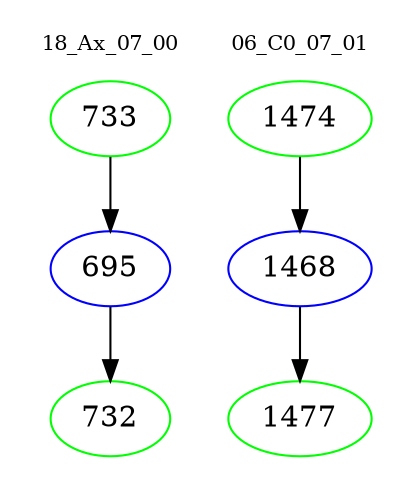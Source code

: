 digraph{
subgraph cluster_0 {
color = white
label = "18_Ax_07_00";
fontsize=10;
T0_733 [label="733", color="green"]
T0_733 -> T0_695 [color="black"]
T0_695 [label="695", color="blue"]
T0_695 -> T0_732 [color="black"]
T0_732 [label="732", color="green"]
}
subgraph cluster_1 {
color = white
label = "06_C0_07_01";
fontsize=10;
T1_1474 [label="1474", color="green"]
T1_1474 -> T1_1468 [color="black"]
T1_1468 [label="1468", color="blue"]
T1_1468 -> T1_1477 [color="black"]
T1_1477 [label="1477", color="green"]
}
}
